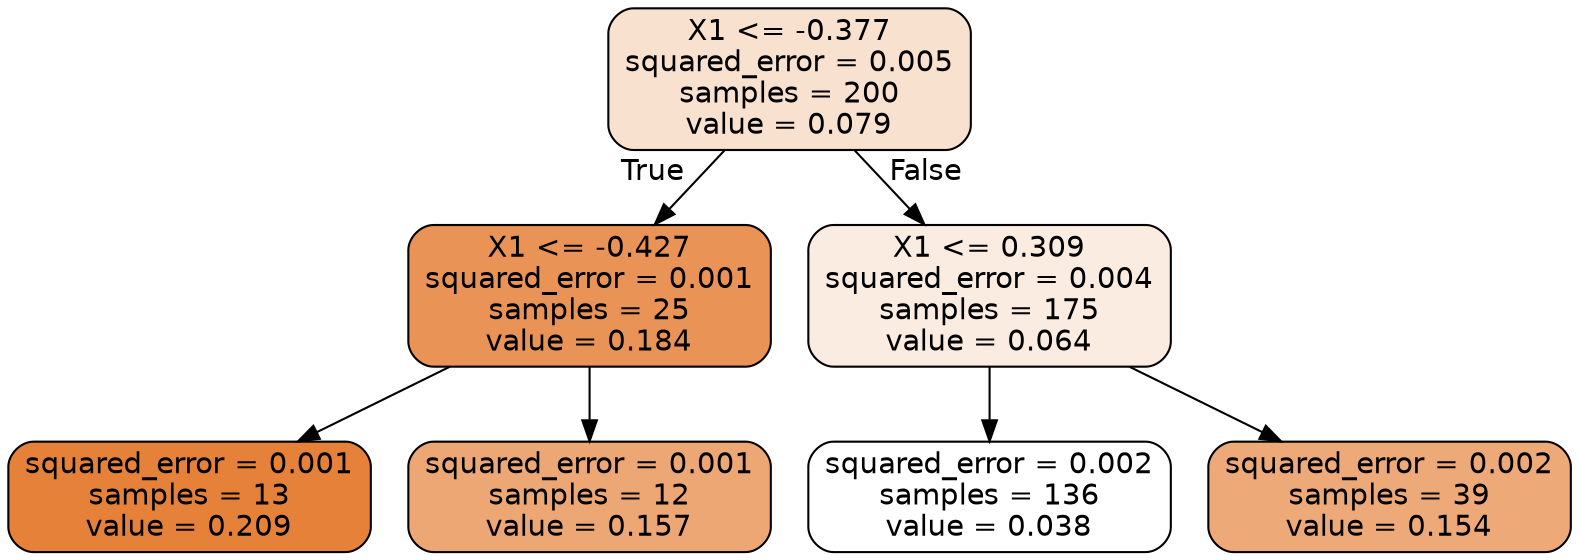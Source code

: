 digraph Tree {
node [shape=box, style="filled, rounded", color="black", fontname="helvetica"] ;
edge [fontname="helvetica"] ;
0 [label="X1 <= -0.377\nsquared_error = 0.005\nsamples = 200\nvalue = 0.079", fillcolor="#f9e1d0"] ;
1 [label="X1 <= -0.427\nsquared_error = 0.001\nsamples = 25\nvalue = 0.184", fillcolor="#e99356"] ;
0 -> 1 [labeldistance=2.5, labelangle=45, headlabel="True"] ;
2 [label="squared_error = 0.001\nsamples = 13\nvalue = 0.209", fillcolor="#e58139"] ;
1 -> 2 ;
3 [label="squared_error = 0.001\nsamples = 12\nvalue = 0.157", fillcolor="#eda775"] ;
1 -> 3 ;
4 [label="X1 <= 0.309\nsquared_error = 0.004\nsamples = 175\nvalue = 0.064", fillcolor="#fbece1"] ;
0 -> 4 [labeldistance=2.5, labelangle=-45, headlabel="False"] ;
5 [label="squared_error = 0.002\nsamples = 136\nvalue = 0.038", fillcolor="#ffffff"] ;
4 -> 5 ;
6 [label="squared_error = 0.002\nsamples = 39\nvalue = 0.154", fillcolor="#eda978"] ;
4 -> 6 ;
}